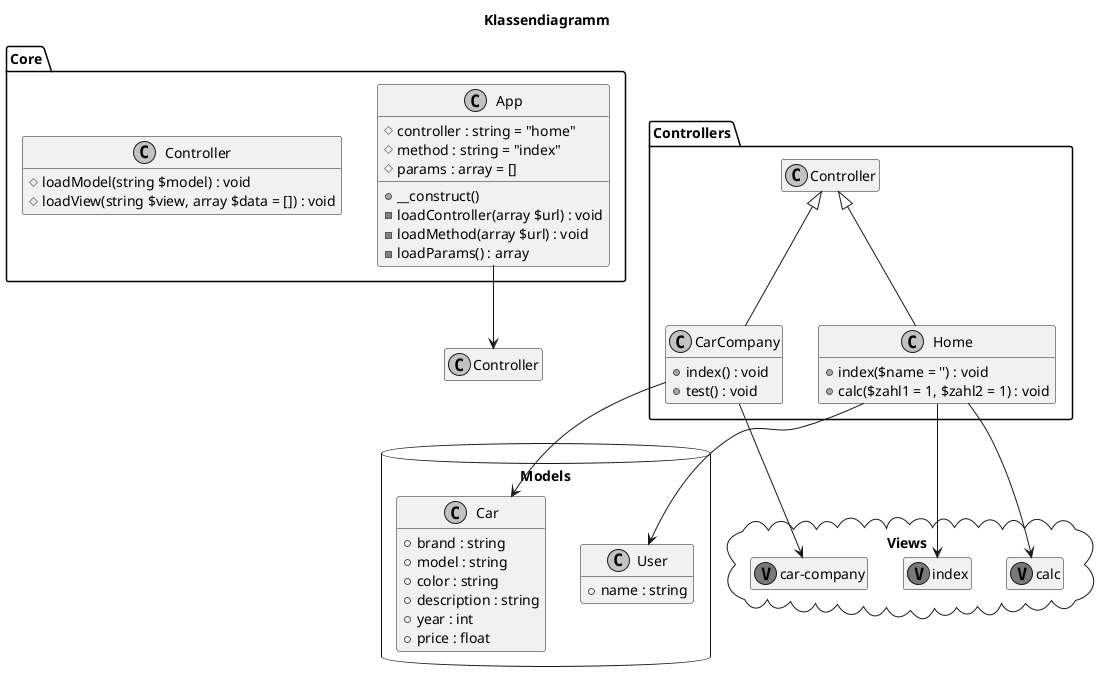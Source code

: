 @startuml "Klassendiagramm"
title Klassendiagramm
hide empty members
skinparam monochrome true

package "Core" {
    class App {
        # controller : string = "home"
        # method : string = "index"
        # params : array = []

        + __construct()
        - loadController(array $url) : void
        - loadMethod(array $url) : void
        - loadParams() : array
    }

    class Controller {
        # loadModel(string $model) : void
        # loadView(string $view, array $data = []) : void
    }
}

package "Controllers" {
    class Home extends Controller {
        + index($name = '') : void
        + calc($zahl1 = 1, $zahl2 = 1) : void
    }

    class CarCompany extends Controller {
        + index() : void
        + test() : void
    }
}

package "Models" <<Database>> {
    class Car {
        + brand : string
        + model : string
        + color : string
        + description : string
        + year : int
        + price : float
    }

    class User {
        + name : string
    }
}

package "Views" <<Cloud>> {
    class calc << (V,#2596be) >>
    class index << (V,#2596be) >>
    class "car-company" << (V,#2596be) >>
}

' Verbindungen
App --> Controller

' Controller - Model
Home --> User
"CarCompany" --> Car

' Controller - View
Home --> index
Home --> calc
"CarCompany" --> "car-company"

@enduml